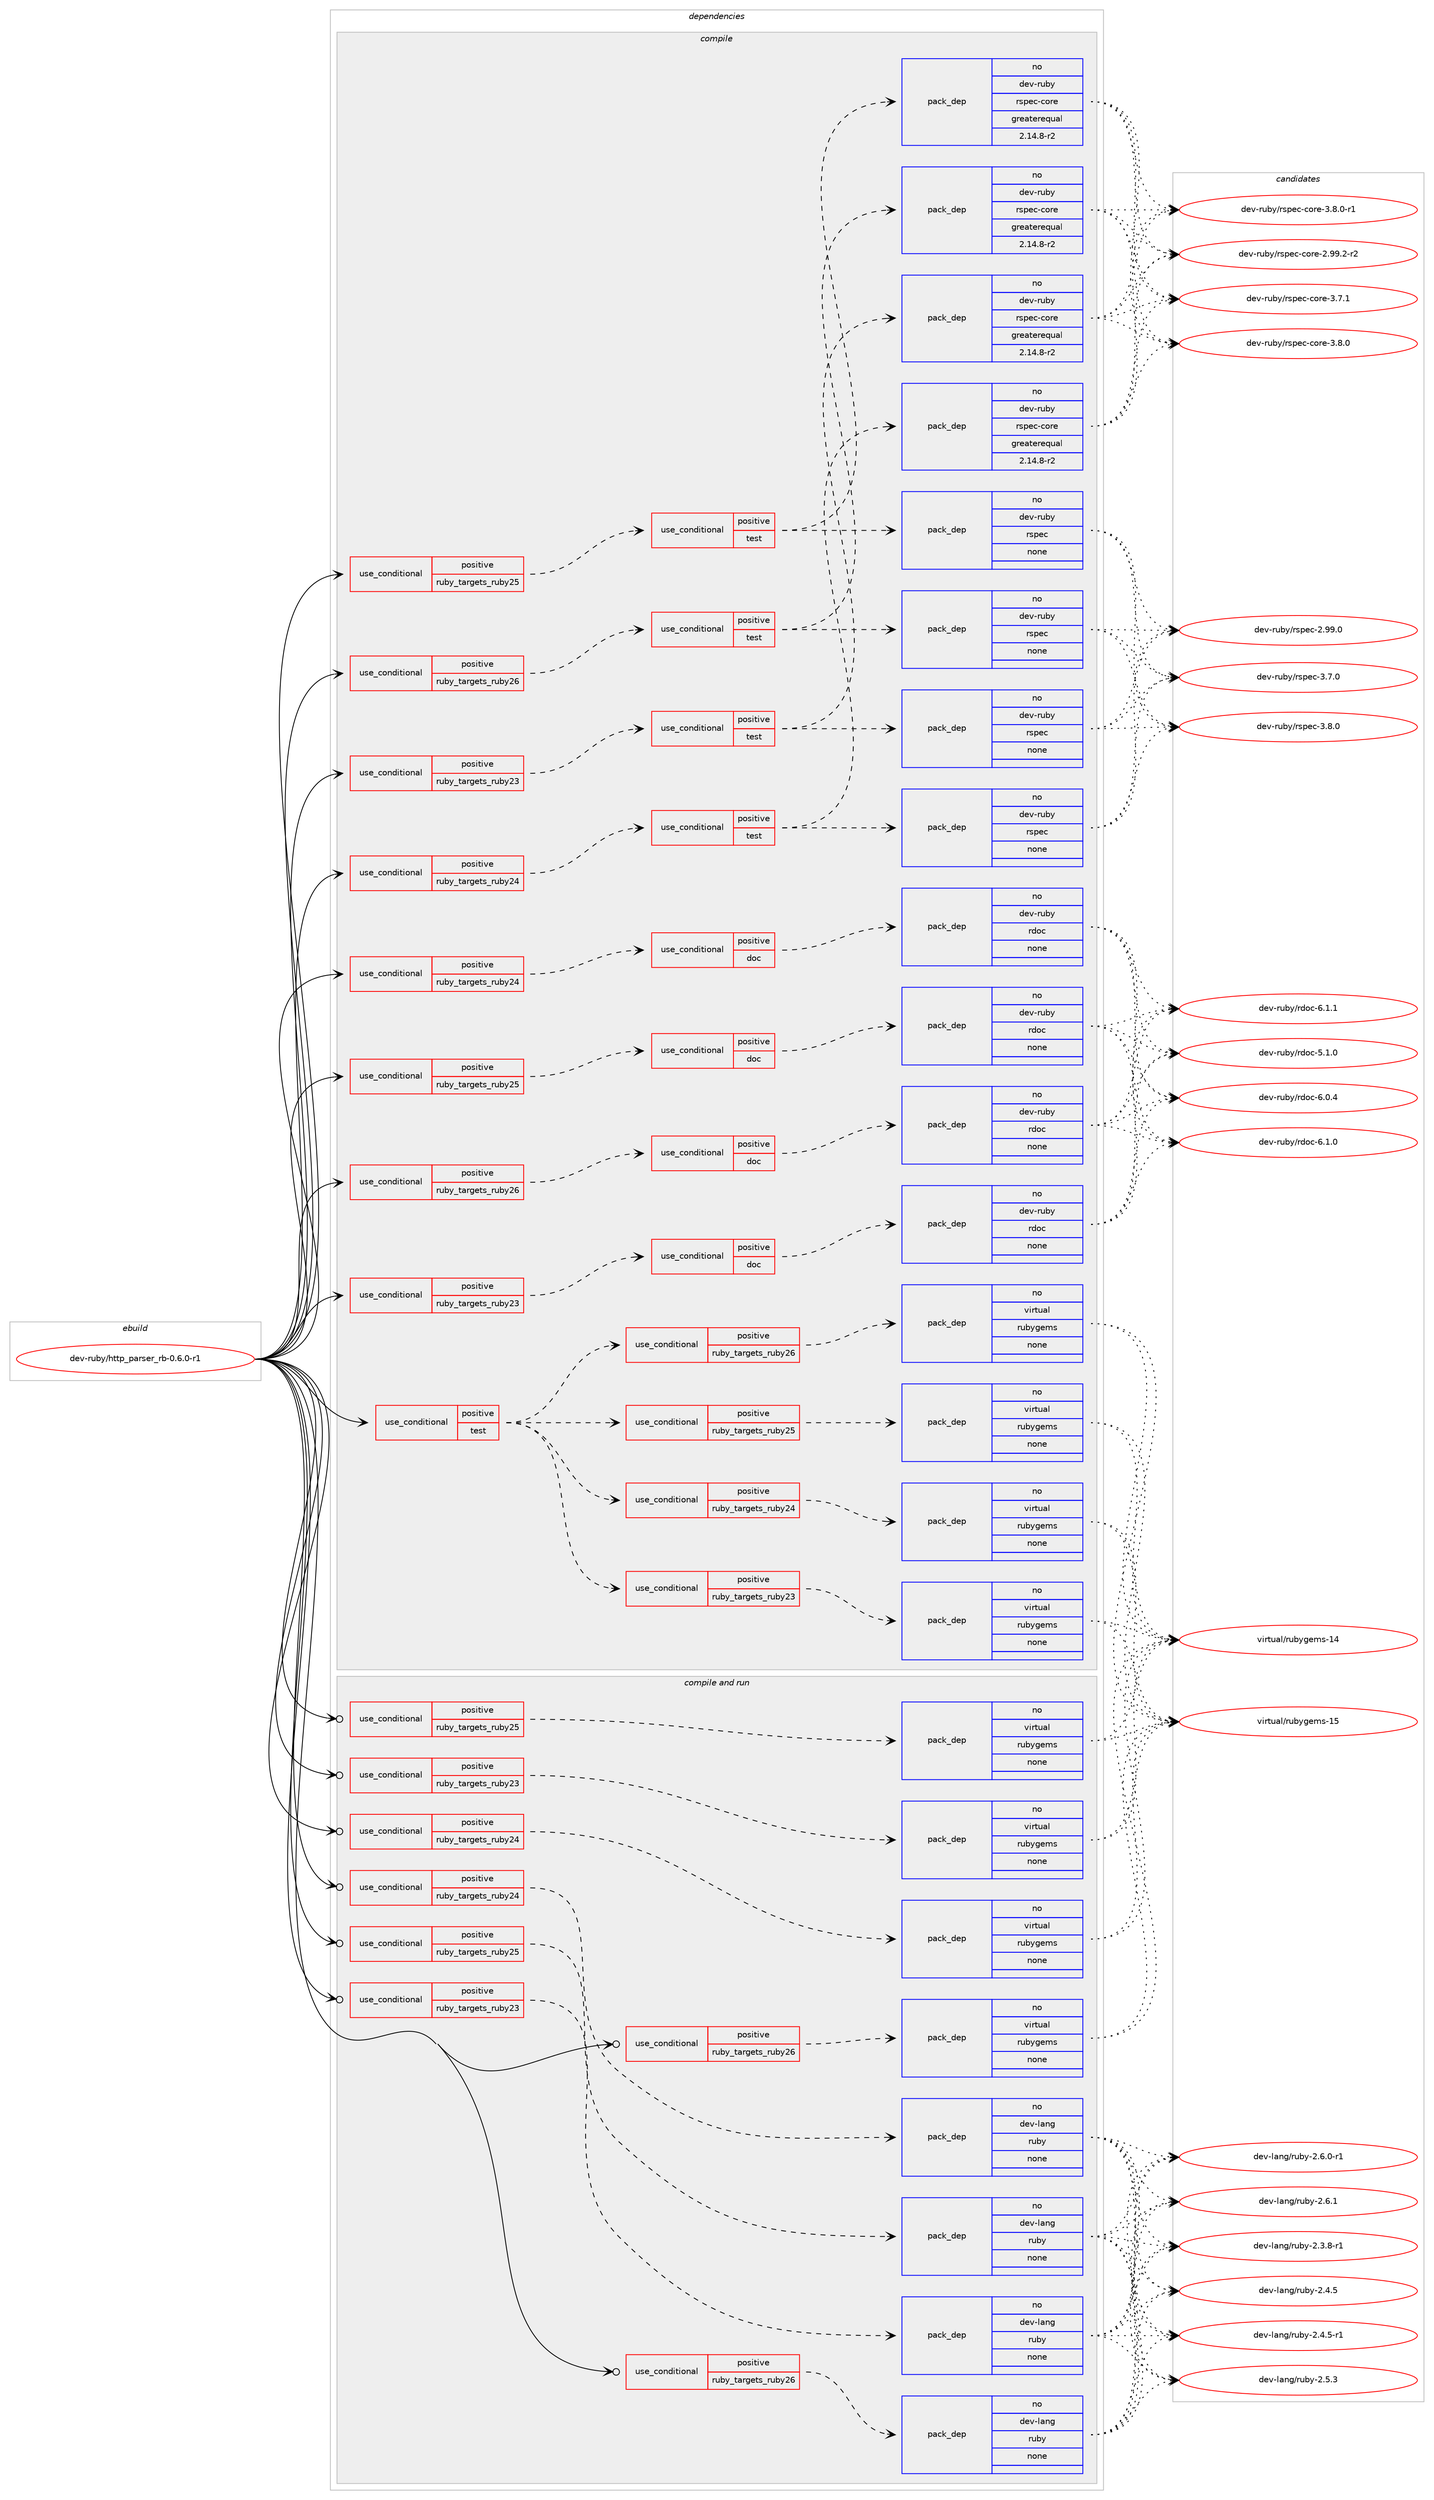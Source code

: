 digraph prolog {

# *************
# Graph options
# *************

newrank=true;
concentrate=true;
compound=true;
graph [rankdir=LR,fontname=Helvetica,fontsize=10,ranksep=1.5];#, ranksep=2.5, nodesep=0.2];
edge  [arrowhead=vee];
node  [fontname=Helvetica,fontsize=10];

# **********
# The ebuild
# **********

subgraph cluster_leftcol {
color=gray;
rank=same;
label=<<i>ebuild</i>>;
id [label="dev-ruby/http_parser_rb-0.6.0-r1", color=red, width=4, href="../dev-ruby/http_parser_rb-0.6.0-r1.svg"];
}

# ****************
# The dependencies
# ****************

subgraph cluster_midcol {
color=gray;
label=<<i>dependencies</i>>;
subgraph cluster_compile {
fillcolor="#eeeeee";
style=filled;
label=<<i>compile</i>>;
subgraph cond402448 {
dependency1498464 [label=<<TABLE BORDER="0" CELLBORDER="1" CELLSPACING="0" CELLPADDING="4"><TR><TD ROWSPAN="3" CELLPADDING="10">use_conditional</TD></TR><TR><TD>positive</TD></TR><TR><TD>ruby_targets_ruby23</TD></TR></TABLE>>, shape=none, color=red];
subgraph cond402449 {
dependency1498465 [label=<<TABLE BORDER="0" CELLBORDER="1" CELLSPACING="0" CELLPADDING="4"><TR><TD ROWSPAN="3" CELLPADDING="10">use_conditional</TD></TR><TR><TD>positive</TD></TR><TR><TD>doc</TD></TR></TABLE>>, shape=none, color=red];
subgraph pack1072565 {
dependency1498466 [label=<<TABLE BORDER="0" CELLBORDER="1" CELLSPACING="0" CELLPADDING="4" WIDTH="220"><TR><TD ROWSPAN="6" CELLPADDING="30">pack_dep</TD></TR><TR><TD WIDTH="110">no</TD></TR><TR><TD>dev-ruby</TD></TR><TR><TD>rdoc</TD></TR><TR><TD>none</TD></TR><TR><TD></TD></TR></TABLE>>, shape=none, color=blue];
}
dependency1498465:e -> dependency1498466:w [weight=20,style="dashed",arrowhead="vee"];
}
dependency1498464:e -> dependency1498465:w [weight=20,style="dashed",arrowhead="vee"];
}
id:e -> dependency1498464:w [weight=20,style="solid",arrowhead="vee"];
subgraph cond402450 {
dependency1498467 [label=<<TABLE BORDER="0" CELLBORDER="1" CELLSPACING="0" CELLPADDING="4"><TR><TD ROWSPAN="3" CELLPADDING="10">use_conditional</TD></TR><TR><TD>positive</TD></TR><TR><TD>ruby_targets_ruby23</TD></TR></TABLE>>, shape=none, color=red];
subgraph cond402451 {
dependency1498468 [label=<<TABLE BORDER="0" CELLBORDER="1" CELLSPACING="0" CELLPADDING="4"><TR><TD ROWSPAN="3" CELLPADDING="10">use_conditional</TD></TR><TR><TD>positive</TD></TR><TR><TD>test</TD></TR></TABLE>>, shape=none, color=red];
subgraph pack1072566 {
dependency1498469 [label=<<TABLE BORDER="0" CELLBORDER="1" CELLSPACING="0" CELLPADDING="4" WIDTH="220"><TR><TD ROWSPAN="6" CELLPADDING="30">pack_dep</TD></TR><TR><TD WIDTH="110">no</TD></TR><TR><TD>dev-ruby</TD></TR><TR><TD>rspec</TD></TR><TR><TD>none</TD></TR><TR><TD></TD></TR></TABLE>>, shape=none, color=blue];
}
dependency1498468:e -> dependency1498469:w [weight=20,style="dashed",arrowhead="vee"];
subgraph pack1072567 {
dependency1498470 [label=<<TABLE BORDER="0" CELLBORDER="1" CELLSPACING="0" CELLPADDING="4" WIDTH="220"><TR><TD ROWSPAN="6" CELLPADDING="30">pack_dep</TD></TR><TR><TD WIDTH="110">no</TD></TR><TR><TD>dev-ruby</TD></TR><TR><TD>rspec-core</TD></TR><TR><TD>greaterequal</TD></TR><TR><TD>2.14.8-r2</TD></TR></TABLE>>, shape=none, color=blue];
}
dependency1498468:e -> dependency1498470:w [weight=20,style="dashed",arrowhead="vee"];
}
dependency1498467:e -> dependency1498468:w [weight=20,style="dashed",arrowhead="vee"];
}
id:e -> dependency1498467:w [weight=20,style="solid",arrowhead="vee"];
subgraph cond402452 {
dependency1498471 [label=<<TABLE BORDER="0" CELLBORDER="1" CELLSPACING="0" CELLPADDING="4"><TR><TD ROWSPAN="3" CELLPADDING="10">use_conditional</TD></TR><TR><TD>positive</TD></TR><TR><TD>ruby_targets_ruby24</TD></TR></TABLE>>, shape=none, color=red];
subgraph cond402453 {
dependency1498472 [label=<<TABLE BORDER="0" CELLBORDER="1" CELLSPACING="0" CELLPADDING="4"><TR><TD ROWSPAN="3" CELLPADDING="10">use_conditional</TD></TR><TR><TD>positive</TD></TR><TR><TD>doc</TD></TR></TABLE>>, shape=none, color=red];
subgraph pack1072568 {
dependency1498473 [label=<<TABLE BORDER="0" CELLBORDER="1" CELLSPACING="0" CELLPADDING="4" WIDTH="220"><TR><TD ROWSPAN="6" CELLPADDING="30">pack_dep</TD></TR><TR><TD WIDTH="110">no</TD></TR><TR><TD>dev-ruby</TD></TR><TR><TD>rdoc</TD></TR><TR><TD>none</TD></TR><TR><TD></TD></TR></TABLE>>, shape=none, color=blue];
}
dependency1498472:e -> dependency1498473:w [weight=20,style="dashed",arrowhead="vee"];
}
dependency1498471:e -> dependency1498472:w [weight=20,style="dashed",arrowhead="vee"];
}
id:e -> dependency1498471:w [weight=20,style="solid",arrowhead="vee"];
subgraph cond402454 {
dependency1498474 [label=<<TABLE BORDER="0" CELLBORDER="1" CELLSPACING="0" CELLPADDING="4"><TR><TD ROWSPAN="3" CELLPADDING="10">use_conditional</TD></TR><TR><TD>positive</TD></TR><TR><TD>ruby_targets_ruby24</TD></TR></TABLE>>, shape=none, color=red];
subgraph cond402455 {
dependency1498475 [label=<<TABLE BORDER="0" CELLBORDER="1" CELLSPACING="0" CELLPADDING="4"><TR><TD ROWSPAN="3" CELLPADDING="10">use_conditional</TD></TR><TR><TD>positive</TD></TR><TR><TD>test</TD></TR></TABLE>>, shape=none, color=red];
subgraph pack1072569 {
dependency1498476 [label=<<TABLE BORDER="0" CELLBORDER="1" CELLSPACING="0" CELLPADDING="4" WIDTH="220"><TR><TD ROWSPAN="6" CELLPADDING="30">pack_dep</TD></TR><TR><TD WIDTH="110">no</TD></TR><TR><TD>dev-ruby</TD></TR><TR><TD>rspec</TD></TR><TR><TD>none</TD></TR><TR><TD></TD></TR></TABLE>>, shape=none, color=blue];
}
dependency1498475:e -> dependency1498476:w [weight=20,style="dashed",arrowhead="vee"];
subgraph pack1072570 {
dependency1498477 [label=<<TABLE BORDER="0" CELLBORDER="1" CELLSPACING="0" CELLPADDING="4" WIDTH="220"><TR><TD ROWSPAN="6" CELLPADDING="30">pack_dep</TD></TR><TR><TD WIDTH="110">no</TD></TR><TR><TD>dev-ruby</TD></TR><TR><TD>rspec-core</TD></TR><TR><TD>greaterequal</TD></TR><TR><TD>2.14.8-r2</TD></TR></TABLE>>, shape=none, color=blue];
}
dependency1498475:e -> dependency1498477:w [weight=20,style="dashed",arrowhead="vee"];
}
dependency1498474:e -> dependency1498475:w [weight=20,style="dashed",arrowhead="vee"];
}
id:e -> dependency1498474:w [weight=20,style="solid",arrowhead="vee"];
subgraph cond402456 {
dependency1498478 [label=<<TABLE BORDER="0" CELLBORDER="1" CELLSPACING="0" CELLPADDING="4"><TR><TD ROWSPAN="3" CELLPADDING="10">use_conditional</TD></TR><TR><TD>positive</TD></TR><TR><TD>ruby_targets_ruby25</TD></TR></TABLE>>, shape=none, color=red];
subgraph cond402457 {
dependency1498479 [label=<<TABLE BORDER="0" CELLBORDER="1" CELLSPACING="0" CELLPADDING="4"><TR><TD ROWSPAN="3" CELLPADDING="10">use_conditional</TD></TR><TR><TD>positive</TD></TR><TR><TD>doc</TD></TR></TABLE>>, shape=none, color=red];
subgraph pack1072571 {
dependency1498480 [label=<<TABLE BORDER="0" CELLBORDER="1" CELLSPACING="0" CELLPADDING="4" WIDTH="220"><TR><TD ROWSPAN="6" CELLPADDING="30">pack_dep</TD></TR><TR><TD WIDTH="110">no</TD></TR><TR><TD>dev-ruby</TD></TR><TR><TD>rdoc</TD></TR><TR><TD>none</TD></TR><TR><TD></TD></TR></TABLE>>, shape=none, color=blue];
}
dependency1498479:e -> dependency1498480:w [weight=20,style="dashed",arrowhead="vee"];
}
dependency1498478:e -> dependency1498479:w [weight=20,style="dashed",arrowhead="vee"];
}
id:e -> dependency1498478:w [weight=20,style="solid",arrowhead="vee"];
subgraph cond402458 {
dependency1498481 [label=<<TABLE BORDER="0" CELLBORDER="1" CELLSPACING="0" CELLPADDING="4"><TR><TD ROWSPAN="3" CELLPADDING="10">use_conditional</TD></TR><TR><TD>positive</TD></TR><TR><TD>ruby_targets_ruby25</TD></TR></TABLE>>, shape=none, color=red];
subgraph cond402459 {
dependency1498482 [label=<<TABLE BORDER="0" CELLBORDER="1" CELLSPACING="0" CELLPADDING="4"><TR><TD ROWSPAN="3" CELLPADDING="10">use_conditional</TD></TR><TR><TD>positive</TD></TR><TR><TD>test</TD></TR></TABLE>>, shape=none, color=red];
subgraph pack1072572 {
dependency1498483 [label=<<TABLE BORDER="0" CELLBORDER="1" CELLSPACING="0" CELLPADDING="4" WIDTH="220"><TR><TD ROWSPAN="6" CELLPADDING="30">pack_dep</TD></TR><TR><TD WIDTH="110">no</TD></TR><TR><TD>dev-ruby</TD></TR><TR><TD>rspec</TD></TR><TR><TD>none</TD></TR><TR><TD></TD></TR></TABLE>>, shape=none, color=blue];
}
dependency1498482:e -> dependency1498483:w [weight=20,style="dashed",arrowhead="vee"];
subgraph pack1072573 {
dependency1498484 [label=<<TABLE BORDER="0" CELLBORDER="1" CELLSPACING="0" CELLPADDING="4" WIDTH="220"><TR><TD ROWSPAN="6" CELLPADDING="30">pack_dep</TD></TR><TR><TD WIDTH="110">no</TD></TR><TR><TD>dev-ruby</TD></TR><TR><TD>rspec-core</TD></TR><TR><TD>greaterequal</TD></TR><TR><TD>2.14.8-r2</TD></TR></TABLE>>, shape=none, color=blue];
}
dependency1498482:e -> dependency1498484:w [weight=20,style="dashed",arrowhead="vee"];
}
dependency1498481:e -> dependency1498482:w [weight=20,style="dashed",arrowhead="vee"];
}
id:e -> dependency1498481:w [weight=20,style="solid",arrowhead="vee"];
subgraph cond402460 {
dependency1498485 [label=<<TABLE BORDER="0" CELLBORDER="1" CELLSPACING="0" CELLPADDING="4"><TR><TD ROWSPAN="3" CELLPADDING="10">use_conditional</TD></TR><TR><TD>positive</TD></TR><TR><TD>ruby_targets_ruby26</TD></TR></TABLE>>, shape=none, color=red];
subgraph cond402461 {
dependency1498486 [label=<<TABLE BORDER="0" CELLBORDER="1" CELLSPACING="0" CELLPADDING="4"><TR><TD ROWSPAN="3" CELLPADDING="10">use_conditional</TD></TR><TR><TD>positive</TD></TR><TR><TD>doc</TD></TR></TABLE>>, shape=none, color=red];
subgraph pack1072574 {
dependency1498487 [label=<<TABLE BORDER="0" CELLBORDER="1" CELLSPACING="0" CELLPADDING="4" WIDTH="220"><TR><TD ROWSPAN="6" CELLPADDING="30">pack_dep</TD></TR><TR><TD WIDTH="110">no</TD></TR><TR><TD>dev-ruby</TD></TR><TR><TD>rdoc</TD></TR><TR><TD>none</TD></TR><TR><TD></TD></TR></TABLE>>, shape=none, color=blue];
}
dependency1498486:e -> dependency1498487:w [weight=20,style="dashed",arrowhead="vee"];
}
dependency1498485:e -> dependency1498486:w [weight=20,style="dashed",arrowhead="vee"];
}
id:e -> dependency1498485:w [weight=20,style="solid",arrowhead="vee"];
subgraph cond402462 {
dependency1498488 [label=<<TABLE BORDER="0" CELLBORDER="1" CELLSPACING="0" CELLPADDING="4"><TR><TD ROWSPAN="3" CELLPADDING="10">use_conditional</TD></TR><TR><TD>positive</TD></TR><TR><TD>ruby_targets_ruby26</TD></TR></TABLE>>, shape=none, color=red];
subgraph cond402463 {
dependency1498489 [label=<<TABLE BORDER="0" CELLBORDER="1" CELLSPACING="0" CELLPADDING="4"><TR><TD ROWSPAN="3" CELLPADDING="10">use_conditional</TD></TR><TR><TD>positive</TD></TR><TR><TD>test</TD></TR></TABLE>>, shape=none, color=red];
subgraph pack1072575 {
dependency1498490 [label=<<TABLE BORDER="0" CELLBORDER="1" CELLSPACING="0" CELLPADDING="4" WIDTH="220"><TR><TD ROWSPAN="6" CELLPADDING="30">pack_dep</TD></TR><TR><TD WIDTH="110">no</TD></TR><TR><TD>dev-ruby</TD></TR><TR><TD>rspec</TD></TR><TR><TD>none</TD></TR><TR><TD></TD></TR></TABLE>>, shape=none, color=blue];
}
dependency1498489:e -> dependency1498490:w [weight=20,style="dashed",arrowhead="vee"];
subgraph pack1072576 {
dependency1498491 [label=<<TABLE BORDER="0" CELLBORDER="1" CELLSPACING="0" CELLPADDING="4" WIDTH="220"><TR><TD ROWSPAN="6" CELLPADDING="30">pack_dep</TD></TR><TR><TD WIDTH="110">no</TD></TR><TR><TD>dev-ruby</TD></TR><TR><TD>rspec-core</TD></TR><TR><TD>greaterequal</TD></TR><TR><TD>2.14.8-r2</TD></TR></TABLE>>, shape=none, color=blue];
}
dependency1498489:e -> dependency1498491:w [weight=20,style="dashed",arrowhead="vee"];
}
dependency1498488:e -> dependency1498489:w [weight=20,style="dashed",arrowhead="vee"];
}
id:e -> dependency1498488:w [weight=20,style="solid",arrowhead="vee"];
subgraph cond402464 {
dependency1498492 [label=<<TABLE BORDER="0" CELLBORDER="1" CELLSPACING="0" CELLPADDING="4"><TR><TD ROWSPAN="3" CELLPADDING="10">use_conditional</TD></TR><TR><TD>positive</TD></TR><TR><TD>test</TD></TR></TABLE>>, shape=none, color=red];
subgraph cond402465 {
dependency1498493 [label=<<TABLE BORDER="0" CELLBORDER="1" CELLSPACING="0" CELLPADDING="4"><TR><TD ROWSPAN="3" CELLPADDING="10">use_conditional</TD></TR><TR><TD>positive</TD></TR><TR><TD>ruby_targets_ruby23</TD></TR></TABLE>>, shape=none, color=red];
subgraph pack1072577 {
dependency1498494 [label=<<TABLE BORDER="0" CELLBORDER="1" CELLSPACING="0" CELLPADDING="4" WIDTH="220"><TR><TD ROWSPAN="6" CELLPADDING="30">pack_dep</TD></TR><TR><TD WIDTH="110">no</TD></TR><TR><TD>virtual</TD></TR><TR><TD>rubygems</TD></TR><TR><TD>none</TD></TR><TR><TD></TD></TR></TABLE>>, shape=none, color=blue];
}
dependency1498493:e -> dependency1498494:w [weight=20,style="dashed",arrowhead="vee"];
}
dependency1498492:e -> dependency1498493:w [weight=20,style="dashed",arrowhead="vee"];
subgraph cond402466 {
dependency1498495 [label=<<TABLE BORDER="0" CELLBORDER="1" CELLSPACING="0" CELLPADDING="4"><TR><TD ROWSPAN="3" CELLPADDING="10">use_conditional</TD></TR><TR><TD>positive</TD></TR><TR><TD>ruby_targets_ruby24</TD></TR></TABLE>>, shape=none, color=red];
subgraph pack1072578 {
dependency1498496 [label=<<TABLE BORDER="0" CELLBORDER="1" CELLSPACING="0" CELLPADDING="4" WIDTH="220"><TR><TD ROWSPAN="6" CELLPADDING="30">pack_dep</TD></TR><TR><TD WIDTH="110">no</TD></TR><TR><TD>virtual</TD></TR><TR><TD>rubygems</TD></TR><TR><TD>none</TD></TR><TR><TD></TD></TR></TABLE>>, shape=none, color=blue];
}
dependency1498495:e -> dependency1498496:w [weight=20,style="dashed",arrowhead="vee"];
}
dependency1498492:e -> dependency1498495:w [weight=20,style="dashed",arrowhead="vee"];
subgraph cond402467 {
dependency1498497 [label=<<TABLE BORDER="0" CELLBORDER="1" CELLSPACING="0" CELLPADDING="4"><TR><TD ROWSPAN="3" CELLPADDING="10">use_conditional</TD></TR><TR><TD>positive</TD></TR><TR><TD>ruby_targets_ruby25</TD></TR></TABLE>>, shape=none, color=red];
subgraph pack1072579 {
dependency1498498 [label=<<TABLE BORDER="0" CELLBORDER="1" CELLSPACING="0" CELLPADDING="4" WIDTH="220"><TR><TD ROWSPAN="6" CELLPADDING="30">pack_dep</TD></TR><TR><TD WIDTH="110">no</TD></TR><TR><TD>virtual</TD></TR><TR><TD>rubygems</TD></TR><TR><TD>none</TD></TR><TR><TD></TD></TR></TABLE>>, shape=none, color=blue];
}
dependency1498497:e -> dependency1498498:w [weight=20,style="dashed",arrowhead="vee"];
}
dependency1498492:e -> dependency1498497:w [weight=20,style="dashed",arrowhead="vee"];
subgraph cond402468 {
dependency1498499 [label=<<TABLE BORDER="0" CELLBORDER="1" CELLSPACING="0" CELLPADDING="4"><TR><TD ROWSPAN="3" CELLPADDING="10">use_conditional</TD></TR><TR><TD>positive</TD></TR><TR><TD>ruby_targets_ruby26</TD></TR></TABLE>>, shape=none, color=red];
subgraph pack1072580 {
dependency1498500 [label=<<TABLE BORDER="0" CELLBORDER="1" CELLSPACING="0" CELLPADDING="4" WIDTH="220"><TR><TD ROWSPAN="6" CELLPADDING="30">pack_dep</TD></TR><TR><TD WIDTH="110">no</TD></TR><TR><TD>virtual</TD></TR><TR><TD>rubygems</TD></TR><TR><TD>none</TD></TR><TR><TD></TD></TR></TABLE>>, shape=none, color=blue];
}
dependency1498499:e -> dependency1498500:w [weight=20,style="dashed",arrowhead="vee"];
}
dependency1498492:e -> dependency1498499:w [weight=20,style="dashed",arrowhead="vee"];
}
id:e -> dependency1498492:w [weight=20,style="solid",arrowhead="vee"];
}
subgraph cluster_compileandrun {
fillcolor="#eeeeee";
style=filled;
label=<<i>compile and run</i>>;
subgraph cond402469 {
dependency1498501 [label=<<TABLE BORDER="0" CELLBORDER="1" CELLSPACING="0" CELLPADDING="4"><TR><TD ROWSPAN="3" CELLPADDING="10">use_conditional</TD></TR><TR><TD>positive</TD></TR><TR><TD>ruby_targets_ruby23</TD></TR></TABLE>>, shape=none, color=red];
subgraph pack1072581 {
dependency1498502 [label=<<TABLE BORDER="0" CELLBORDER="1" CELLSPACING="0" CELLPADDING="4" WIDTH="220"><TR><TD ROWSPAN="6" CELLPADDING="30">pack_dep</TD></TR><TR><TD WIDTH="110">no</TD></TR><TR><TD>dev-lang</TD></TR><TR><TD>ruby</TD></TR><TR><TD>none</TD></TR><TR><TD></TD></TR></TABLE>>, shape=none, color=blue];
}
dependency1498501:e -> dependency1498502:w [weight=20,style="dashed",arrowhead="vee"];
}
id:e -> dependency1498501:w [weight=20,style="solid",arrowhead="odotvee"];
subgraph cond402470 {
dependency1498503 [label=<<TABLE BORDER="0" CELLBORDER="1" CELLSPACING="0" CELLPADDING="4"><TR><TD ROWSPAN="3" CELLPADDING="10">use_conditional</TD></TR><TR><TD>positive</TD></TR><TR><TD>ruby_targets_ruby23</TD></TR></TABLE>>, shape=none, color=red];
subgraph pack1072582 {
dependency1498504 [label=<<TABLE BORDER="0" CELLBORDER="1" CELLSPACING="0" CELLPADDING="4" WIDTH="220"><TR><TD ROWSPAN="6" CELLPADDING="30">pack_dep</TD></TR><TR><TD WIDTH="110">no</TD></TR><TR><TD>virtual</TD></TR><TR><TD>rubygems</TD></TR><TR><TD>none</TD></TR><TR><TD></TD></TR></TABLE>>, shape=none, color=blue];
}
dependency1498503:e -> dependency1498504:w [weight=20,style="dashed",arrowhead="vee"];
}
id:e -> dependency1498503:w [weight=20,style="solid",arrowhead="odotvee"];
subgraph cond402471 {
dependency1498505 [label=<<TABLE BORDER="0" CELLBORDER="1" CELLSPACING="0" CELLPADDING="4"><TR><TD ROWSPAN="3" CELLPADDING="10">use_conditional</TD></TR><TR><TD>positive</TD></TR><TR><TD>ruby_targets_ruby24</TD></TR></TABLE>>, shape=none, color=red];
subgraph pack1072583 {
dependency1498506 [label=<<TABLE BORDER="0" CELLBORDER="1" CELLSPACING="0" CELLPADDING="4" WIDTH="220"><TR><TD ROWSPAN="6" CELLPADDING="30">pack_dep</TD></TR><TR><TD WIDTH="110">no</TD></TR><TR><TD>dev-lang</TD></TR><TR><TD>ruby</TD></TR><TR><TD>none</TD></TR><TR><TD></TD></TR></TABLE>>, shape=none, color=blue];
}
dependency1498505:e -> dependency1498506:w [weight=20,style="dashed",arrowhead="vee"];
}
id:e -> dependency1498505:w [weight=20,style="solid",arrowhead="odotvee"];
subgraph cond402472 {
dependency1498507 [label=<<TABLE BORDER="0" CELLBORDER="1" CELLSPACING="0" CELLPADDING="4"><TR><TD ROWSPAN="3" CELLPADDING="10">use_conditional</TD></TR><TR><TD>positive</TD></TR><TR><TD>ruby_targets_ruby24</TD></TR></TABLE>>, shape=none, color=red];
subgraph pack1072584 {
dependency1498508 [label=<<TABLE BORDER="0" CELLBORDER="1" CELLSPACING="0" CELLPADDING="4" WIDTH="220"><TR><TD ROWSPAN="6" CELLPADDING="30">pack_dep</TD></TR><TR><TD WIDTH="110">no</TD></TR><TR><TD>virtual</TD></TR><TR><TD>rubygems</TD></TR><TR><TD>none</TD></TR><TR><TD></TD></TR></TABLE>>, shape=none, color=blue];
}
dependency1498507:e -> dependency1498508:w [weight=20,style="dashed",arrowhead="vee"];
}
id:e -> dependency1498507:w [weight=20,style="solid",arrowhead="odotvee"];
subgraph cond402473 {
dependency1498509 [label=<<TABLE BORDER="0" CELLBORDER="1" CELLSPACING="0" CELLPADDING="4"><TR><TD ROWSPAN="3" CELLPADDING="10">use_conditional</TD></TR><TR><TD>positive</TD></TR><TR><TD>ruby_targets_ruby25</TD></TR></TABLE>>, shape=none, color=red];
subgraph pack1072585 {
dependency1498510 [label=<<TABLE BORDER="0" CELLBORDER="1" CELLSPACING="0" CELLPADDING="4" WIDTH="220"><TR><TD ROWSPAN="6" CELLPADDING="30">pack_dep</TD></TR><TR><TD WIDTH="110">no</TD></TR><TR><TD>dev-lang</TD></TR><TR><TD>ruby</TD></TR><TR><TD>none</TD></TR><TR><TD></TD></TR></TABLE>>, shape=none, color=blue];
}
dependency1498509:e -> dependency1498510:w [weight=20,style="dashed",arrowhead="vee"];
}
id:e -> dependency1498509:w [weight=20,style="solid",arrowhead="odotvee"];
subgraph cond402474 {
dependency1498511 [label=<<TABLE BORDER="0" CELLBORDER="1" CELLSPACING="0" CELLPADDING="4"><TR><TD ROWSPAN="3" CELLPADDING="10">use_conditional</TD></TR><TR><TD>positive</TD></TR><TR><TD>ruby_targets_ruby25</TD></TR></TABLE>>, shape=none, color=red];
subgraph pack1072586 {
dependency1498512 [label=<<TABLE BORDER="0" CELLBORDER="1" CELLSPACING="0" CELLPADDING="4" WIDTH="220"><TR><TD ROWSPAN="6" CELLPADDING="30">pack_dep</TD></TR><TR><TD WIDTH="110">no</TD></TR><TR><TD>virtual</TD></TR><TR><TD>rubygems</TD></TR><TR><TD>none</TD></TR><TR><TD></TD></TR></TABLE>>, shape=none, color=blue];
}
dependency1498511:e -> dependency1498512:w [weight=20,style="dashed",arrowhead="vee"];
}
id:e -> dependency1498511:w [weight=20,style="solid",arrowhead="odotvee"];
subgraph cond402475 {
dependency1498513 [label=<<TABLE BORDER="0" CELLBORDER="1" CELLSPACING="0" CELLPADDING="4"><TR><TD ROWSPAN="3" CELLPADDING="10">use_conditional</TD></TR><TR><TD>positive</TD></TR><TR><TD>ruby_targets_ruby26</TD></TR></TABLE>>, shape=none, color=red];
subgraph pack1072587 {
dependency1498514 [label=<<TABLE BORDER="0" CELLBORDER="1" CELLSPACING="0" CELLPADDING="4" WIDTH="220"><TR><TD ROWSPAN="6" CELLPADDING="30">pack_dep</TD></TR><TR><TD WIDTH="110">no</TD></TR><TR><TD>dev-lang</TD></TR><TR><TD>ruby</TD></TR><TR><TD>none</TD></TR><TR><TD></TD></TR></TABLE>>, shape=none, color=blue];
}
dependency1498513:e -> dependency1498514:w [weight=20,style="dashed",arrowhead="vee"];
}
id:e -> dependency1498513:w [weight=20,style="solid",arrowhead="odotvee"];
subgraph cond402476 {
dependency1498515 [label=<<TABLE BORDER="0" CELLBORDER="1" CELLSPACING="0" CELLPADDING="4"><TR><TD ROWSPAN="3" CELLPADDING="10">use_conditional</TD></TR><TR><TD>positive</TD></TR><TR><TD>ruby_targets_ruby26</TD></TR></TABLE>>, shape=none, color=red];
subgraph pack1072588 {
dependency1498516 [label=<<TABLE BORDER="0" CELLBORDER="1" CELLSPACING="0" CELLPADDING="4" WIDTH="220"><TR><TD ROWSPAN="6" CELLPADDING="30">pack_dep</TD></TR><TR><TD WIDTH="110">no</TD></TR><TR><TD>virtual</TD></TR><TR><TD>rubygems</TD></TR><TR><TD>none</TD></TR><TR><TD></TD></TR></TABLE>>, shape=none, color=blue];
}
dependency1498515:e -> dependency1498516:w [weight=20,style="dashed",arrowhead="vee"];
}
id:e -> dependency1498515:w [weight=20,style="solid",arrowhead="odotvee"];
}
subgraph cluster_run {
fillcolor="#eeeeee";
style=filled;
label=<<i>run</i>>;
}
}

# **************
# The candidates
# **************

subgraph cluster_choices {
rank=same;
color=gray;
label=<<i>candidates</i>>;

subgraph choice1072565 {
color=black;
nodesep=1;
choice10010111845114117981214711410011199455346494648 [label="dev-ruby/rdoc-5.1.0", color=red, width=4,href="../dev-ruby/rdoc-5.1.0.svg"];
choice10010111845114117981214711410011199455446484652 [label="dev-ruby/rdoc-6.0.4", color=red, width=4,href="../dev-ruby/rdoc-6.0.4.svg"];
choice10010111845114117981214711410011199455446494648 [label="dev-ruby/rdoc-6.1.0", color=red, width=4,href="../dev-ruby/rdoc-6.1.0.svg"];
choice10010111845114117981214711410011199455446494649 [label="dev-ruby/rdoc-6.1.1", color=red, width=4,href="../dev-ruby/rdoc-6.1.1.svg"];
dependency1498466:e -> choice10010111845114117981214711410011199455346494648:w [style=dotted,weight="100"];
dependency1498466:e -> choice10010111845114117981214711410011199455446484652:w [style=dotted,weight="100"];
dependency1498466:e -> choice10010111845114117981214711410011199455446494648:w [style=dotted,weight="100"];
dependency1498466:e -> choice10010111845114117981214711410011199455446494649:w [style=dotted,weight="100"];
}
subgraph choice1072566 {
color=black;
nodesep=1;
choice1001011184511411798121471141151121019945504657574648 [label="dev-ruby/rspec-2.99.0", color=red, width=4,href="../dev-ruby/rspec-2.99.0.svg"];
choice10010111845114117981214711411511210199455146554648 [label="dev-ruby/rspec-3.7.0", color=red, width=4,href="../dev-ruby/rspec-3.7.0.svg"];
choice10010111845114117981214711411511210199455146564648 [label="dev-ruby/rspec-3.8.0", color=red, width=4,href="../dev-ruby/rspec-3.8.0.svg"];
dependency1498469:e -> choice1001011184511411798121471141151121019945504657574648:w [style=dotted,weight="100"];
dependency1498469:e -> choice10010111845114117981214711411511210199455146554648:w [style=dotted,weight="100"];
dependency1498469:e -> choice10010111845114117981214711411511210199455146564648:w [style=dotted,weight="100"];
}
subgraph choice1072567 {
color=black;
nodesep=1;
choice100101118451141179812147114115112101994599111114101455046575746504511450 [label="dev-ruby/rspec-core-2.99.2-r2", color=red, width=4,href="../dev-ruby/rspec-core-2.99.2-r2.svg"];
choice100101118451141179812147114115112101994599111114101455146554649 [label="dev-ruby/rspec-core-3.7.1", color=red, width=4,href="../dev-ruby/rspec-core-3.7.1.svg"];
choice100101118451141179812147114115112101994599111114101455146564648 [label="dev-ruby/rspec-core-3.8.0", color=red, width=4,href="../dev-ruby/rspec-core-3.8.0.svg"];
choice1001011184511411798121471141151121019945991111141014551465646484511449 [label="dev-ruby/rspec-core-3.8.0-r1", color=red, width=4,href="../dev-ruby/rspec-core-3.8.0-r1.svg"];
dependency1498470:e -> choice100101118451141179812147114115112101994599111114101455046575746504511450:w [style=dotted,weight="100"];
dependency1498470:e -> choice100101118451141179812147114115112101994599111114101455146554649:w [style=dotted,weight="100"];
dependency1498470:e -> choice100101118451141179812147114115112101994599111114101455146564648:w [style=dotted,weight="100"];
dependency1498470:e -> choice1001011184511411798121471141151121019945991111141014551465646484511449:w [style=dotted,weight="100"];
}
subgraph choice1072568 {
color=black;
nodesep=1;
choice10010111845114117981214711410011199455346494648 [label="dev-ruby/rdoc-5.1.0", color=red, width=4,href="../dev-ruby/rdoc-5.1.0.svg"];
choice10010111845114117981214711410011199455446484652 [label="dev-ruby/rdoc-6.0.4", color=red, width=4,href="../dev-ruby/rdoc-6.0.4.svg"];
choice10010111845114117981214711410011199455446494648 [label="dev-ruby/rdoc-6.1.0", color=red, width=4,href="../dev-ruby/rdoc-6.1.0.svg"];
choice10010111845114117981214711410011199455446494649 [label="dev-ruby/rdoc-6.1.1", color=red, width=4,href="../dev-ruby/rdoc-6.1.1.svg"];
dependency1498473:e -> choice10010111845114117981214711410011199455346494648:w [style=dotted,weight="100"];
dependency1498473:e -> choice10010111845114117981214711410011199455446484652:w [style=dotted,weight="100"];
dependency1498473:e -> choice10010111845114117981214711410011199455446494648:w [style=dotted,weight="100"];
dependency1498473:e -> choice10010111845114117981214711410011199455446494649:w [style=dotted,weight="100"];
}
subgraph choice1072569 {
color=black;
nodesep=1;
choice1001011184511411798121471141151121019945504657574648 [label="dev-ruby/rspec-2.99.0", color=red, width=4,href="../dev-ruby/rspec-2.99.0.svg"];
choice10010111845114117981214711411511210199455146554648 [label="dev-ruby/rspec-3.7.0", color=red, width=4,href="../dev-ruby/rspec-3.7.0.svg"];
choice10010111845114117981214711411511210199455146564648 [label="dev-ruby/rspec-3.8.0", color=red, width=4,href="../dev-ruby/rspec-3.8.0.svg"];
dependency1498476:e -> choice1001011184511411798121471141151121019945504657574648:w [style=dotted,weight="100"];
dependency1498476:e -> choice10010111845114117981214711411511210199455146554648:w [style=dotted,weight="100"];
dependency1498476:e -> choice10010111845114117981214711411511210199455146564648:w [style=dotted,weight="100"];
}
subgraph choice1072570 {
color=black;
nodesep=1;
choice100101118451141179812147114115112101994599111114101455046575746504511450 [label="dev-ruby/rspec-core-2.99.2-r2", color=red, width=4,href="../dev-ruby/rspec-core-2.99.2-r2.svg"];
choice100101118451141179812147114115112101994599111114101455146554649 [label="dev-ruby/rspec-core-3.7.1", color=red, width=4,href="../dev-ruby/rspec-core-3.7.1.svg"];
choice100101118451141179812147114115112101994599111114101455146564648 [label="dev-ruby/rspec-core-3.8.0", color=red, width=4,href="../dev-ruby/rspec-core-3.8.0.svg"];
choice1001011184511411798121471141151121019945991111141014551465646484511449 [label="dev-ruby/rspec-core-3.8.0-r1", color=red, width=4,href="../dev-ruby/rspec-core-3.8.0-r1.svg"];
dependency1498477:e -> choice100101118451141179812147114115112101994599111114101455046575746504511450:w [style=dotted,weight="100"];
dependency1498477:e -> choice100101118451141179812147114115112101994599111114101455146554649:w [style=dotted,weight="100"];
dependency1498477:e -> choice100101118451141179812147114115112101994599111114101455146564648:w [style=dotted,weight="100"];
dependency1498477:e -> choice1001011184511411798121471141151121019945991111141014551465646484511449:w [style=dotted,weight="100"];
}
subgraph choice1072571 {
color=black;
nodesep=1;
choice10010111845114117981214711410011199455346494648 [label="dev-ruby/rdoc-5.1.0", color=red, width=4,href="../dev-ruby/rdoc-5.1.0.svg"];
choice10010111845114117981214711410011199455446484652 [label="dev-ruby/rdoc-6.0.4", color=red, width=4,href="../dev-ruby/rdoc-6.0.4.svg"];
choice10010111845114117981214711410011199455446494648 [label="dev-ruby/rdoc-6.1.0", color=red, width=4,href="../dev-ruby/rdoc-6.1.0.svg"];
choice10010111845114117981214711410011199455446494649 [label="dev-ruby/rdoc-6.1.1", color=red, width=4,href="../dev-ruby/rdoc-6.1.1.svg"];
dependency1498480:e -> choice10010111845114117981214711410011199455346494648:w [style=dotted,weight="100"];
dependency1498480:e -> choice10010111845114117981214711410011199455446484652:w [style=dotted,weight="100"];
dependency1498480:e -> choice10010111845114117981214711410011199455446494648:w [style=dotted,weight="100"];
dependency1498480:e -> choice10010111845114117981214711410011199455446494649:w [style=dotted,weight="100"];
}
subgraph choice1072572 {
color=black;
nodesep=1;
choice1001011184511411798121471141151121019945504657574648 [label="dev-ruby/rspec-2.99.0", color=red, width=4,href="../dev-ruby/rspec-2.99.0.svg"];
choice10010111845114117981214711411511210199455146554648 [label="dev-ruby/rspec-3.7.0", color=red, width=4,href="../dev-ruby/rspec-3.7.0.svg"];
choice10010111845114117981214711411511210199455146564648 [label="dev-ruby/rspec-3.8.0", color=red, width=4,href="../dev-ruby/rspec-3.8.0.svg"];
dependency1498483:e -> choice1001011184511411798121471141151121019945504657574648:w [style=dotted,weight="100"];
dependency1498483:e -> choice10010111845114117981214711411511210199455146554648:w [style=dotted,weight="100"];
dependency1498483:e -> choice10010111845114117981214711411511210199455146564648:w [style=dotted,weight="100"];
}
subgraph choice1072573 {
color=black;
nodesep=1;
choice100101118451141179812147114115112101994599111114101455046575746504511450 [label="dev-ruby/rspec-core-2.99.2-r2", color=red, width=4,href="../dev-ruby/rspec-core-2.99.2-r2.svg"];
choice100101118451141179812147114115112101994599111114101455146554649 [label="dev-ruby/rspec-core-3.7.1", color=red, width=4,href="../dev-ruby/rspec-core-3.7.1.svg"];
choice100101118451141179812147114115112101994599111114101455146564648 [label="dev-ruby/rspec-core-3.8.0", color=red, width=4,href="../dev-ruby/rspec-core-3.8.0.svg"];
choice1001011184511411798121471141151121019945991111141014551465646484511449 [label="dev-ruby/rspec-core-3.8.0-r1", color=red, width=4,href="../dev-ruby/rspec-core-3.8.0-r1.svg"];
dependency1498484:e -> choice100101118451141179812147114115112101994599111114101455046575746504511450:w [style=dotted,weight="100"];
dependency1498484:e -> choice100101118451141179812147114115112101994599111114101455146554649:w [style=dotted,weight="100"];
dependency1498484:e -> choice100101118451141179812147114115112101994599111114101455146564648:w [style=dotted,weight="100"];
dependency1498484:e -> choice1001011184511411798121471141151121019945991111141014551465646484511449:w [style=dotted,weight="100"];
}
subgraph choice1072574 {
color=black;
nodesep=1;
choice10010111845114117981214711410011199455346494648 [label="dev-ruby/rdoc-5.1.0", color=red, width=4,href="../dev-ruby/rdoc-5.1.0.svg"];
choice10010111845114117981214711410011199455446484652 [label="dev-ruby/rdoc-6.0.4", color=red, width=4,href="../dev-ruby/rdoc-6.0.4.svg"];
choice10010111845114117981214711410011199455446494648 [label="dev-ruby/rdoc-6.1.0", color=red, width=4,href="../dev-ruby/rdoc-6.1.0.svg"];
choice10010111845114117981214711410011199455446494649 [label="dev-ruby/rdoc-6.1.1", color=red, width=4,href="../dev-ruby/rdoc-6.1.1.svg"];
dependency1498487:e -> choice10010111845114117981214711410011199455346494648:w [style=dotted,weight="100"];
dependency1498487:e -> choice10010111845114117981214711410011199455446484652:w [style=dotted,weight="100"];
dependency1498487:e -> choice10010111845114117981214711410011199455446494648:w [style=dotted,weight="100"];
dependency1498487:e -> choice10010111845114117981214711410011199455446494649:w [style=dotted,weight="100"];
}
subgraph choice1072575 {
color=black;
nodesep=1;
choice1001011184511411798121471141151121019945504657574648 [label="dev-ruby/rspec-2.99.0", color=red, width=4,href="../dev-ruby/rspec-2.99.0.svg"];
choice10010111845114117981214711411511210199455146554648 [label="dev-ruby/rspec-3.7.0", color=red, width=4,href="../dev-ruby/rspec-3.7.0.svg"];
choice10010111845114117981214711411511210199455146564648 [label="dev-ruby/rspec-3.8.0", color=red, width=4,href="../dev-ruby/rspec-3.8.0.svg"];
dependency1498490:e -> choice1001011184511411798121471141151121019945504657574648:w [style=dotted,weight="100"];
dependency1498490:e -> choice10010111845114117981214711411511210199455146554648:w [style=dotted,weight="100"];
dependency1498490:e -> choice10010111845114117981214711411511210199455146564648:w [style=dotted,weight="100"];
}
subgraph choice1072576 {
color=black;
nodesep=1;
choice100101118451141179812147114115112101994599111114101455046575746504511450 [label="dev-ruby/rspec-core-2.99.2-r2", color=red, width=4,href="../dev-ruby/rspec-core-2.99.2-r2.svg"];
choice100101118451141179812147114115112101994599111114101455146554649 [label="dev-ruby/rspec-core-3.7.1", color=red, width=4,href="../dev-ruby/rspec-core-3.7.1.svg"];
choice100101118451141179812147114115112101994599111114101455146564648 [label="dev-ruby/rspec-core-3.8.0", color=red, width=4,href="../dev-ruby/rspec-core-3.8.0.svg"];
choice1001011184511411798121471141151121019945991111141014551465646484511449 [label="dev-ruby/rspec-core-3.8.0-r1", color=red, width=4,href="../dev-ruby/rspec-core-3.8.0-r1.svg"];
dependency1498491:e -> choice100101118451141179812147114115112101994599111114101455046575746504511450:w [style=dotted,weight="100"];
dependency1498491:e -> choice100101118451141179812147114115112101994599111114101455146554649:w [style=dotted,weight="100"];
dependency1498491:e -> choice100101118451141179812147114115112101994599111114101455146564648:w [style=dotted,weight="100"];
dependency1498491:e -> choice1001011184511411798121471141151121019945991111141014551465646484511449:w [style=dotted,weight="100"];
}
subgraph choice1072577 {
color=black;
nodesep=1;
choice118105114116117971084711411798121103101109115454952 [label="virtual/rubygems-14", color=red, width=4,href="../virtual/rubygems-14.svg"];
choice118105114116117971084711411798121103101109115454953 [label="virtual/rubygems-15", color=red, width=4,href="../virtual/rubygems-15.svg"];
dependency1498494:e -> choice118105114116117971084711411798121103101109115454952:w [style=dotted,weight="100"];
dependency1498494:e -> choice118105114116117971084711411798121103101109115454953:w [style=dotted,weight="100"];
}
subgraph choice1072578 {
color=black;
nodesep=1;
choice118105114116117971084711411798121103101109115454952 [label="virtual/rubygems-14", color=red, width=4,href="../virtual/rubygems-14.svg"];
choice118105114116117971084711411798121103101109115454953 [label="virtual/rubygems-15", color=red, width=4,href="../virtual/rubygems-15.svg"];
dependency1498496:e -> choice118105114116117971084711411798121103101109115454952:w [style=dotted,weight="100"];
dependency1498496:e -> choice118105114116117971084711411798121103101109115454953:w [style=dotted,weight="100"];
}
subgraph choice1072579 {
color=black;
nodesep=1;
choice118105114116117971084711411798121103101109115454952 [label="virtual/rubygems-14", color=red, width=4,href="../virtual/rubygems-14.svg"];
choice118105114116117971084711411798121103101109115454953 [label="virtual/rubygems-15", color=red, width=4,href="../virtual/rubygems-15.svg"];
dependency1498498:e -> choice118105114116117971084711411798121103101109115454952:w [style=dotted,weight="100"];
dependency1498498:e -> choice118105114116117971084711411798121103101109115454953:w [style=dotted,weight="100"];
}
subgraph choice1072580 {
color=black;
nodesep=1;
choice118105114116117971084711411798121103101109115454952 [label="virtual/rubygems-14", color=red, width=4,href="../virtual/rubygems-14.svg"];
choice118105114116117971084711411798121103101109115454953 [label="virtual/rubygems-15", color=red, width=4,href="../virtual/rubygems-15.svg"];
dependency1498500:e -> choice118105114116117971084711411798121103101109115454952:w [style=dotted,weight="100"];
dependency1498500:e -> choice118105114116117971084711411798121103101109115454953:w [style=dotted,weight="100"];
}
subgraph choice1072581 {
color=black;
nodesep=1;
choice100101118451089711010347114117981214550465146564511449 [label="dev-lang/ruby-2.3.8-r1", color=red, width=4,href="../dev-lang/ruby-2.3.8-r1.svg"];
choice10010111845108971101034711411798121455046524653 [label="dev-lang/ruby-2.4.5", color=red, width=4,href="../dev-lang/ruby-2.4.5.svg"];
choice100101118451089711010347114117981214550465246534511449 [label="dev-lang/ruby-2.4.5-r1", color=red, width=4,href="../dev-lang/ruby-2.4.5-r1.svg"];
choice10010111845108971101034711411798121455046534651 [label="dev-lang/ruby-2.5.3", color=red, width=4,href="../dev-lang/ruby-2.5.3.svg"];
choice100101118451089711010347114117981214550465446484511449 [label="dev-lang/ruby-2.6.0-r1", color=red, width=4,href="../dev-lang/ruby-2.6.0-r1.svg"];
choice10010111845108971101034711411798121455046544649 [label="dev-lang/ruby-2.6.1", color=red, width=4,href="../dev-lang/ruby-2.6.1.svg"];
dependency1498502:e -> choice100101118451089711010347114117981214550465146564511449:w [style=dotted,weight="100"];
dependency1498502:e -> choice10010111845108971101034711411798121455046524653:w [style=dotted,weight="100"];
dependency1498502:e -> choice100101118451089711010347114117981214550465246534511449:w [style=dotted,weight="100"];
dependency1498502:e -> choice10010111845108971101034711411798121455046534651:w [style=dotted,weight="100"];
dependency1498502:e -> choice100101118451089711010347114117981214550465446484511449:w [style=dotted,weight="100"];
dependency1498502:e -> choice10010111845108971101034711411798121455046544649:w [style=dotted,weight="100"];
}
subgraph choice1072582 {
color=black;
nodesep=1;
choice118105114116117971084711411798121103101109115454952 [label="virtual/rubygems-14", color=red, width=4,href="../virtual/rubygems-14.svg"];
choice118105114116117971084711411798121103101109115454953 [label="virtual/rubygems-15", color=red, width=4,href="../virtual/rubygems-15.svg"];
dependency1498504:e -> choice118105114116117971084711411798121103101109115454952:w [style=dotted,weight="100"];
dependency1498504:e -> choice118105114116117971084711411798121103101109115454953:w [style=dotted,weight="100"];
}
subgraph choice1072583 {
color=black;
nodesep=1;
choice100101118451089711010347114117981214550465146564511449 [label="dev-lang/ruby-2.3.8-r1", color=red, width=4,href="../dev-lang/ruby-2.3.8-r1.svg"];
choice10010111845108971101034711411798121455046524653 [label="dev-lang/ruby-2.4.5", color=red, width=4,href="../dev-lang/ruby-2.4.5.svg"];
choice100101118451089711010347114117981214550465246534511449 [label="dev-lang/ruby-2.4.5-r1", color=red, width=4,href="../dev-lang/ruby-2.4.5-r1.svg"];
choice10010111845108971101034711411798121455046534651 [label="dev-lang/ruby-2.5.3", color=red, width=4,href="../dev-lang/ruby-2.5.3.svg"];
choice100101118451089711010347114117981214550465446484511449 [label="dev-lang/ruby-2.6.0-r1", color=red, width=4,href="../dev-lang/ruby-2.6.0-r1.svg"];
choice10010111845108971101034711411798121455046544649 [label="dev-lang/ruby-2.6.1", color=red, width=4,href="../dev-lang/ruby-2.6.1.svg"];
dependency1498506:e -> choice100101118451089711010347114117981214550465146564511449:w [style=dotted,weight="100"];
dependency1498506:e -> choice10010111845108971101034711411798121455046524653:w [style=dotted,weight="100"];
dependency1498506:e -> choice100101118451089711010347114117981214550465246534511449:w [style=dotted,weight="100"];
dependency1498506:e -> choice10010111845108971101034711411798121455046534651:w [style=dotted,weight="100"];
dependency1498506:e -> choice100101118451089711010347114117981214550465446484511449:w [style=dotted,weight="100"];
dependency1498506:e -> choice10010111845108971101034711411798121455046544649:w [style=dotted,weight="100"];
}
subgraph choice1072584 {
color=black;
nodesep=1;
choice118105114116117971084711411798121103101109115454952 [label="virtual/rubygems-14", color=red, width=4,href="../virtual/rubygems-14.svg"];
choice118105114116117971084711411798121103101109115454953 [label="virtual/rubygems-15", color=red, width=4,href="../virtual/rubygems-15.svg"];
dependency1498508:e -> choice118105114116117971084711411798121103101109115454952:w [style=dotted,weight="100"];
dependency1498508:e -> choice118105114116117971084711411798121103101109115454953:w [style=dotted,weight="100"];
}
subgraph choice1072585 {
color=black;
nodesep=1;
choice100101118451089711010347114117981214550465146564511449 [label="dev-lang/ruby-2.3.8-r1", color=red, width=4,href="../dev-lang/ruby-2.3.8-r1.svg"];
choice10010111845108971101034711411798121455046524653 [label="dev-lang/ruby-2.4.5", color=red, width=4,href="../dev-lang/ruby-2.4.5.svg"];
choice100101118451089711010347114117981214550465246534511449 [label="dev-lang/ruby-2.4.5-r1", color=red, width=4,href="../dev-lang/ruby-2.4.5-r1.svg"];
choice10010111845108971101034711411798121455046534651 [label="dev-lang/ruby-2.5.3", color=red, width=4,href="../dev-lang/ruby-2.5.3.svg"];
choice100101118451089711010347114117981214550465446484511449 [label="dev-lang/ruby-2.6.0-r1", color=red, width=4,href="../dev-lang/ruby-2.6.0-r1.svg"];
choice10010111845108971101034711411798121455046544649 [label="dev-lang/ruby-2.6.1", color=red, width=4,href="../dev-lang/ruby-2.6.1.svg"];
dependency1498510:e -> choice100101118451089711010347114117981214550465146564511449:w [style=dotted,weight="100"];
dependency1498510:e -> choice10010111845108971101034711411798121455046524653:w [style=dotted,weight="100"];
dependency1498510:e -> choice100101118451089711010347114117981214550465246534511449:w [style=dotted,weight="100"];
dependency1498510:e -> choice10010111845108971101034711411798121455046534651:w [style=dotted,weight="100"];
dependency1498510:e -> choice100101118451089711010347114117981214550465446484511449:w [style=dotted,weight="100"];
dependency1498510:e -> choice10010111845108971101034711411798121455046544649:w [style=dotted,weight="100"];
}
subgraph choice1072586 {
color=black;
nodesep=1;
choice118105114116117971084711411798121103101109115454952 [label="virtual/rubygems-14", color=red, width=4,href="../virtual/rubygems-14.svg"];
choice118105114116117971084711411798121103101109115454953 [label="virtual/rubygems-15", color=red, width=4,href="../virtual/rubygems-15.svg"];
dependency1498512:e -> choice118105114116117971084711411798121103101109115454952:w [style=dotted,weight="100"];
dependency1498512:e -> choice118105114116117971084711411798121103101109115454953:w [style=dotted,weight="100"];
}
subgraph choice1072587 {
color=black;
nodesep=1;
choice100101118451089711010347114117981214550465146564511449 [label="dev-lang/ruby-2.3.8-r1", color=red, width=4,href="../dev-lang/ruby-2.3.8-r1.svg"];
choice10010111845108971101034711411798121455046524653 [label="dev-lang/ruby-2.4.5", color=red, width=4,href="../dev-lang/ruby-2.4.5.svg"];
choice100101118451089711010347114117981214550465246534511449 [label="dev-lang/ruby-2.4.5-r1", color=red, width=4,href="../dev-lang/ruby-2.4.5-r1.svg"];
choice10010111845108971101034711411798121455046534651 [label="dev-lang/ruby-2.5.3", color=red, width=4,href="../dev-lang/ruby-2.5.3.svg"];
choice100101118451089711010347114117981214550465446484511449 [label="dev-lang/ruby-2.6.0-r1", color=red, width=4,href="../dev-lang/ruby-2.6.0-r1.svg"];
choice10010111845108971101034711411798121455046544649 [label="dev-lang/ruby-2.6.1", color=red, width=4,href="../dev-lang/ruby-2.6.1.svg"];
dependency1498514:e -> choice100101118451089711010347114117981214550465146564511449:w [style=dotted,weight="100"];
dependency1498514:e -> choice10010111845108971101034711411798121455046524653:w [style=dotted,weight="100"];
dependency1498514:e -> choice100101118451089711010347114117981214550465246534511449:w [style=dotted,weight="100"];
dependency1498514:e -> choice10010111845108971101034711411798121455046534651:w [style=dotted,weight="100"];
dependency1498514:e -> choice100101118451089711010347114117981214550465446484511449:w [style=dotted,weight="100"];
dependency1498514:e -> choice10010111845108971101034711411798121455046544649:w [style=dotted,weight="100"];
}
subgraph choice1072588 {
color=black;
nodesep=1;
choice118105114116117971084711411798121103101109115454952 [label="virtual/rubygems-14", color=red, width=4,href="../virtual/rubygems-14.svg"];
choice118105114116117971084711411798121103101109115454953 [label="virtual/rubygems-15", color=red, width=4,href="../virtual/rubygems-15.svg"];
dependency1498516:e -> choice118105114116117971084711411798121103101109115454952:w [style=dotted,weight="100"];
dependency1498516:e -> choice118105114116117971084711411798121103101109115454953:w [style=dotted,weight="100"];
}
}

}
